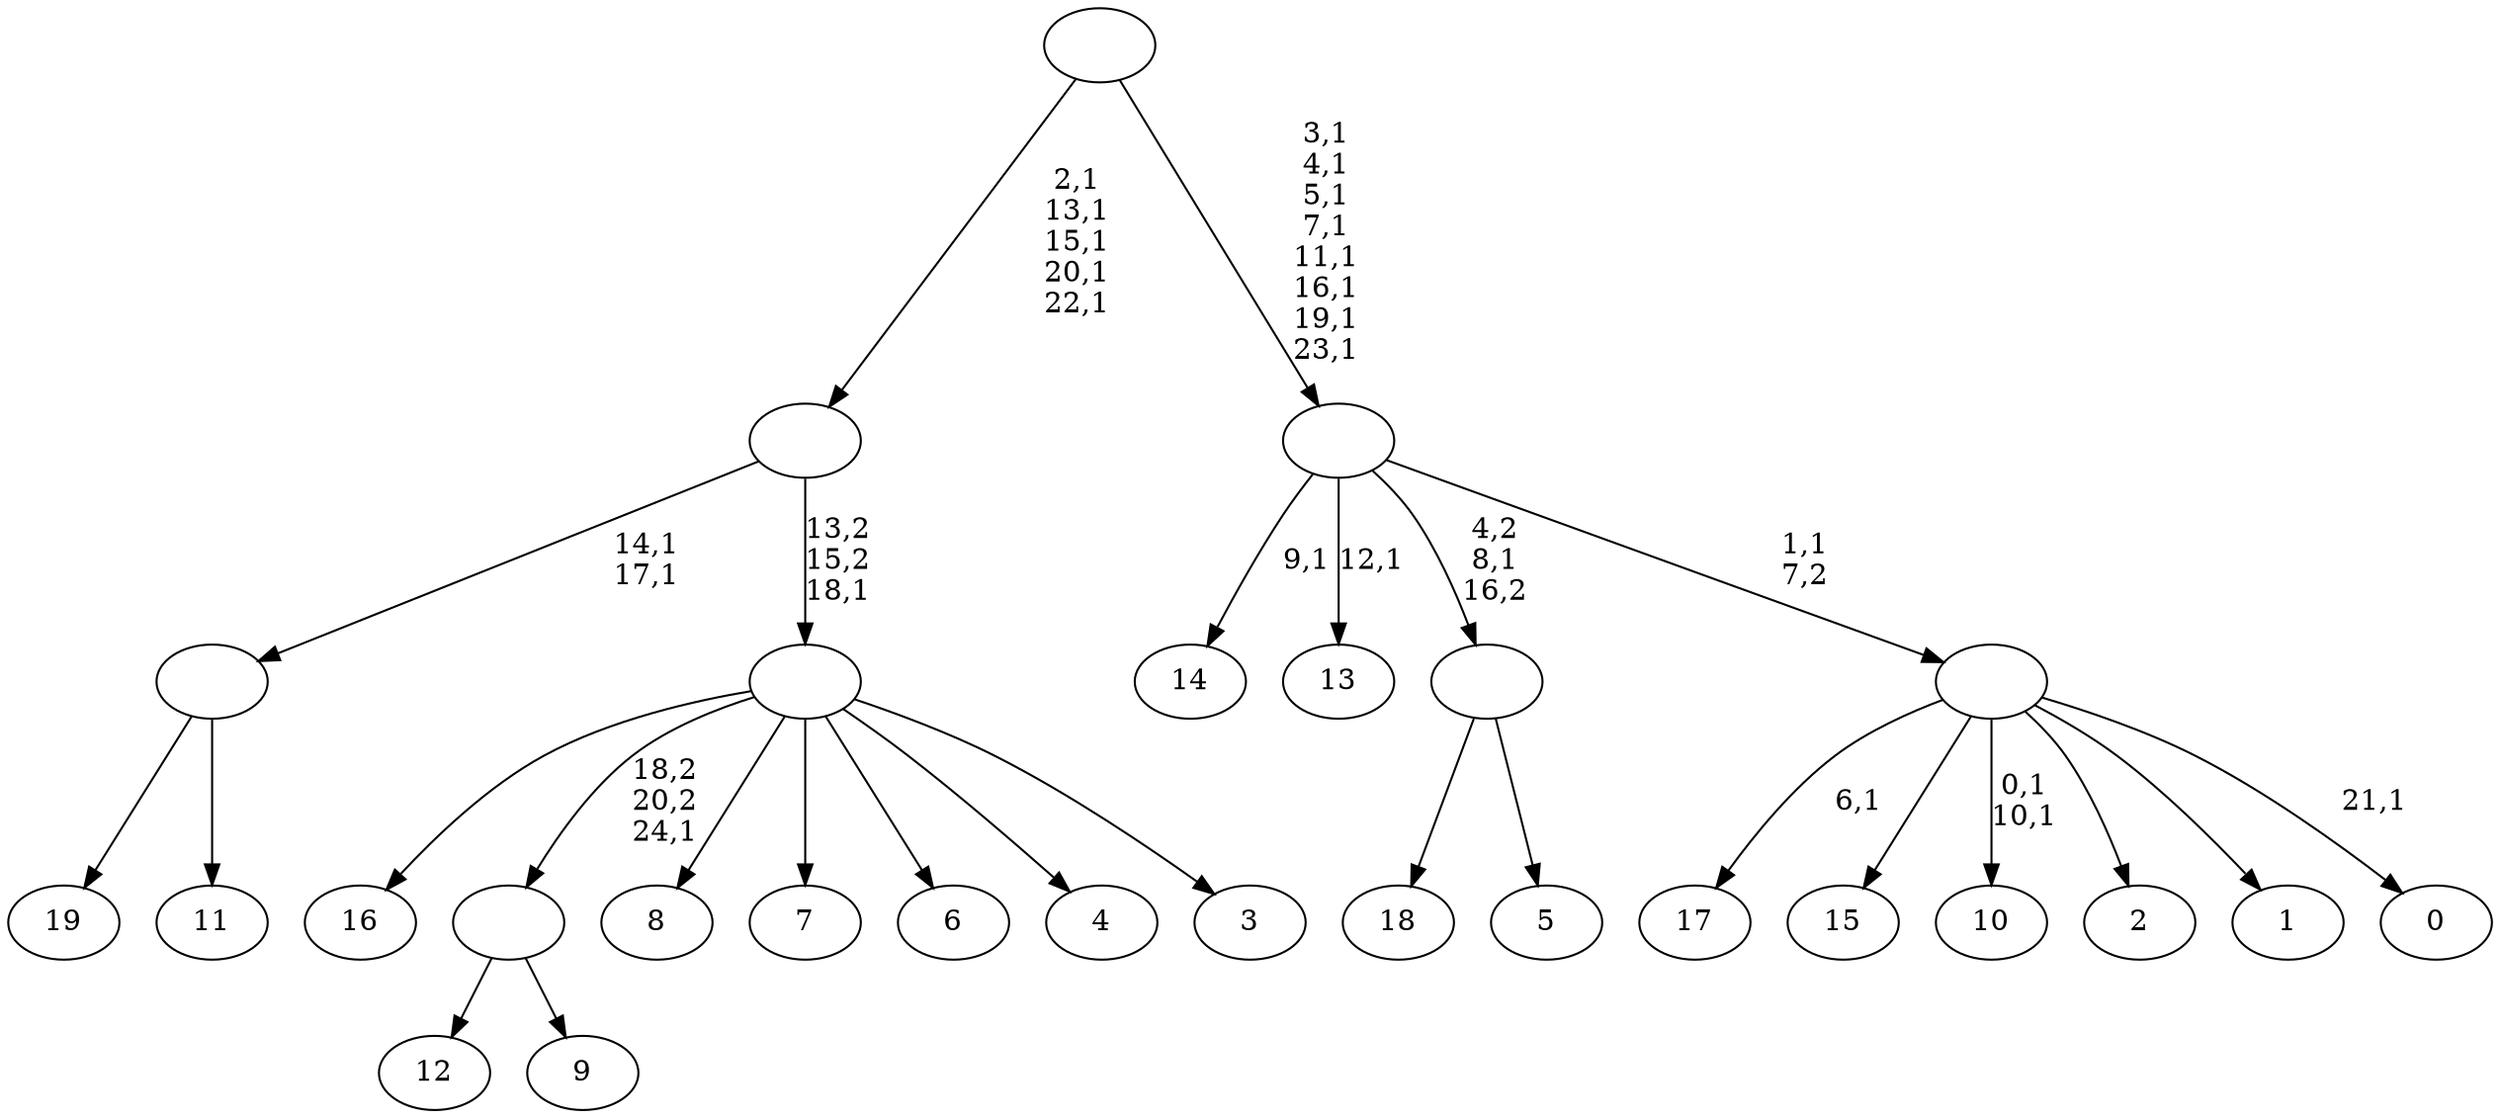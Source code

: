 digraph T {
	45 [label="19"]
	44 [label="18"]
	43 [label="17"]
	41 [label="16"]
	40 [label="15"]
	39 [label="14"]
	37 [label="13"]
	35 [label="12"]
	34 [label="11"]
	33 [label=""]
	31 [label="10"]
	28 [label="9"]
	27 [label=""]
	26 [label="8"]
	25 [label="7"]
	24 [label="6"]
	23 [label="5"]
	22 [label=""]
	21 [label="4"]
	20 [label="3"]
	19 [label=""]
	18 [label=""]
	13 [label="2"]
	12 [label="1"]
	11 [label="0"]
	9 [label=""]
	8 [label=""]
	0 [label=""]
	33 -> 45 [label=""]
	33 -> 34 [label=""]
	27 -> 35 [label=""]
	27 -> 28 [label=""]
	22 -> 44 [label=""]
	22 -> 23 [label=""]
	19 -> 41 [label=""]
	19 -> 27 [label="18,2\n20,2\n24,1"]
	19 -> 26 [label=""]
	19 -> 25 [label=""]
	19 -> 24 [label=""]
	19 -> 21 [label=""]
	19 -> 20 [label=""]
	18 -> 33 [label="14,1\n17,1"]
	18 -> 19 [label="13,2\n15,2\n18,1"]
	9 -> 11 [label="21,1"]
	9 -> 31 [label="0,1\n10,1"]
	9 -> 43 [label="6,1"]
	9 -> 40 [label=""]
	9 -> 13 [label=""]
	9 -> 12 [label=""]
	8 -> 37 [label="12,1"]
	8 -> 39 [label="9,1"]
	8 -> 22 [label="4,2\n8,1\n16,2"]
	8 -> 9 [label="1,1\n7,2"]
	0 -> 8 [label="3,1\n4,1\n5,1\n7,1\n11,1\n16,1\n19,1\n23,1"]
	0 -> 18 [label="2,1\n13,1\n15,1\n20,1\n22,1"]
}
